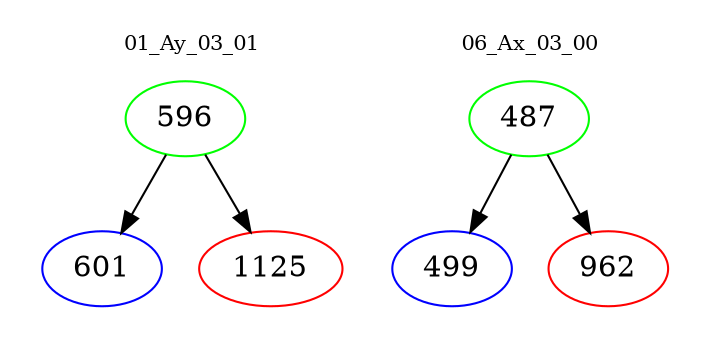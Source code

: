 digraph{
subgraph cluster_0 {
color = white
label = "01_Ay_03_01";
fontsize=10;
T0_596 [label="596", color="green"]
T0_596 -> T0_601 [color="black"]
T0_601 [label="601", color="blue"]
T0_596 -> T0_1125 [color="black"]
T0_1125 [label="1125", color="red"]
}
subgraph cluster_1 {
color = white
label = "06_Ax_03_00";
fontsize=10;
T1_487 [label="487", color="green"]
T1_487 -> T1_499 [color="black"]
T1_499 [label="499", color="blue"]
T1_487 -> T1_962 [color="black"]
T1_962 [label="962", color="red"]
}
}
